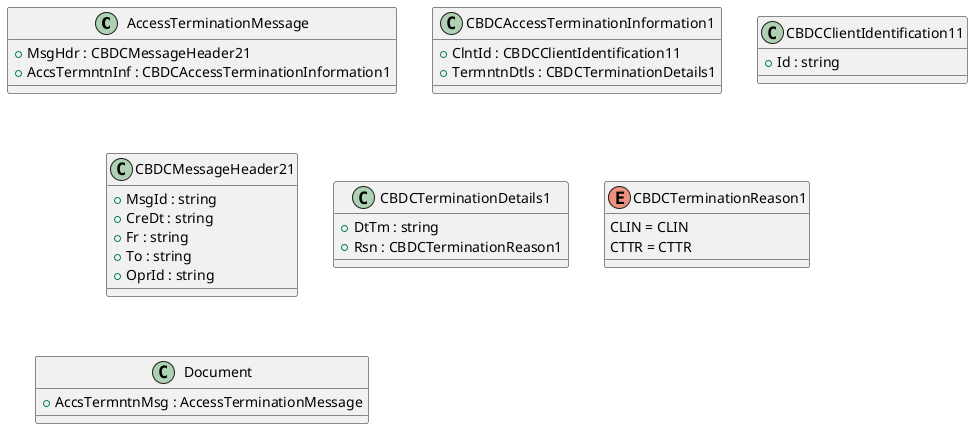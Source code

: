 @startuml

class AccessTerminationMessage {
    +MsgHdr : CBDCMessageHeader21
    +AccsTermntnInf : CBDCAccessTerminationInformation1
}
class CBDCAccessTerminationInformation1 {
    +ClntId : CBDCClientIdentification11
    +TermntnDtls : CBDCTerminationDetails1
}
class CBDCClientIdentification11 {
    +Id : string
}
class CBDCMessageHeader21 {
    +MsgId : string
    +CreDt : string
    +Fr : string
    +To : string
    +OprId : string
}
class CBDCTerminationDetails1 {
    +DtTm : string
    +Rsn : CBDCTerminationReason1
}
enum CBDCTerminationReason1 {
    CLIN = CLIN
    CTTR = CTTR
}
class Document {
    +AccsTermntnMsg : AccessTerminationMessage
}

@enduml
